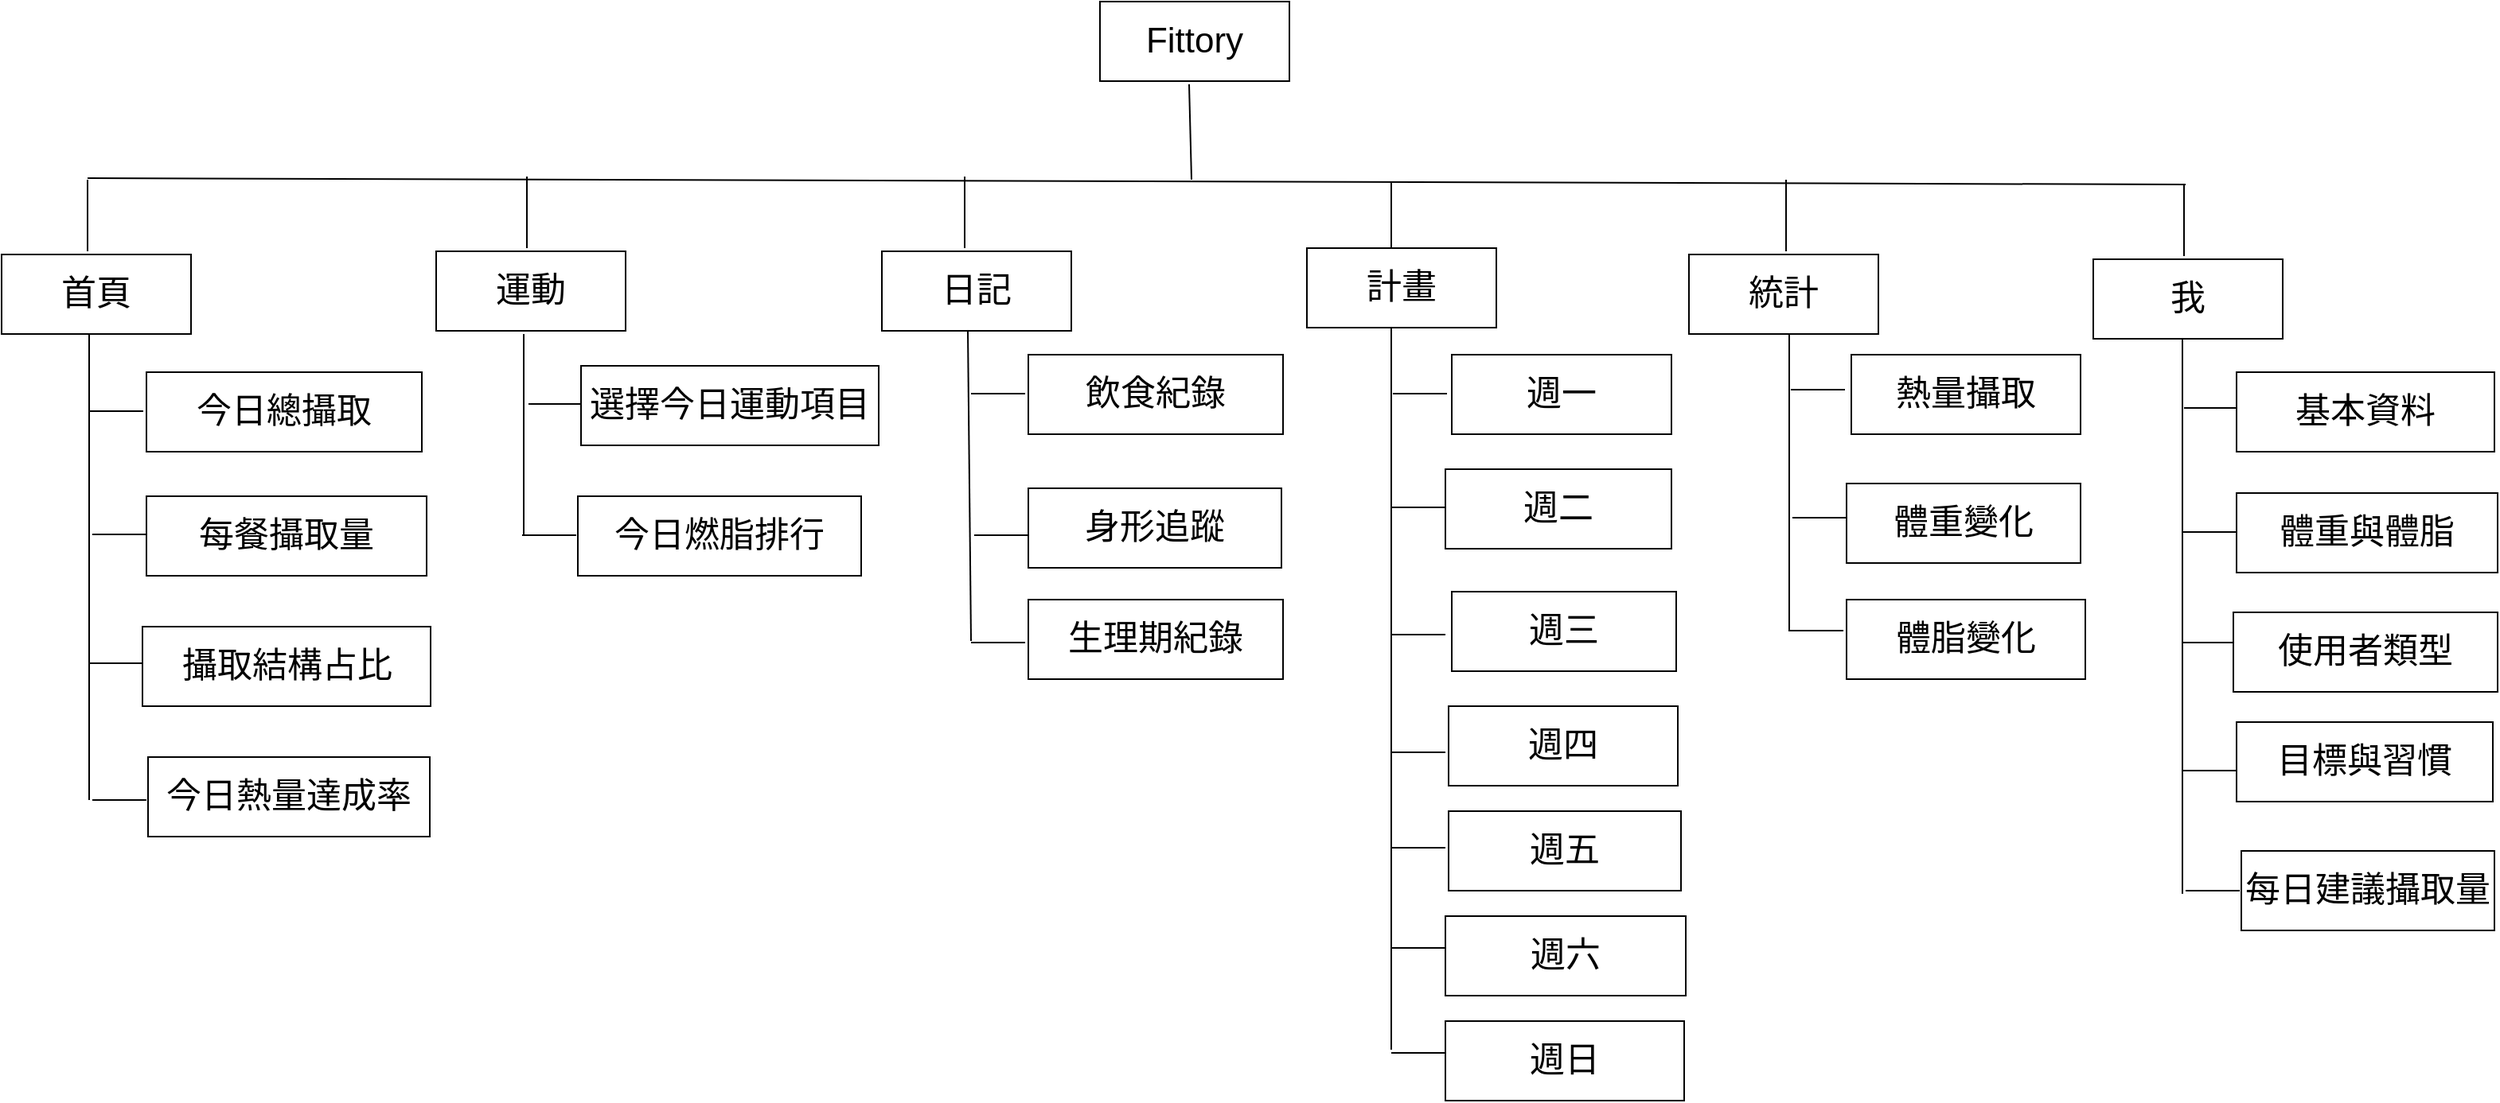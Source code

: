 <mxfile version="27.0.9">
  <diagram name="第 1 页" id="aIJT3h23TGsP0CDD_Zq_">
    <mxGraphModel dx="1426" dy="744" grid="0" gridSize="10" guides="1" tooltips="1" connect="1" arrows="1" fold="1" page="1" pageScale="1" pageWidth="1654" pageHeight="1169" math="0" shadow="0">
      <root>
        <mxCell id="0" />
        <mxCell id="1" parent="0" />
        <mxCell id="mB5caKfV8YgVqA-N02qW-1" value="&lt;font style=&quot;font-size: 22px;&quot;&gt;Fittory&lt;/font&gt;" style="rounded=0;whiteSpace=wrap;html=1;" parent="1" vertex="1">
          <mxGeometry x="699" y="82" width="119" height="50" as="geometry" />
        </mxCell>
        <mxCell id="mB5caKfV8YgVqA-N02qW-2" value="" style="endArrow=none;html=1;rounded=0;entryX=0.5;entryY=1;entryDx=0;entryDy=0;" parent="1" edge="1">
          <mxGeometry width="50" height="50" relative="1" as="geometry">
            <mxPoint x="756.5" y="194" as="sourcePoint" />
            <mxPoint x="755" y="134" as="targetPoint" />
            <Array as="points" />
          </mxGeometry>
        </mxCell>
        <mxCell id="mB5caKfV8YgVqA-N02qW-3" value="" style="endArrow=none;html=1;rounded=0;" parent="1" edge="1">
          <mxGeometry width="50" height="50" relative="1" as="geometry">
            <mxPoint x="63" y="239" as="sourcePoint" />
            <mxPoint x="63" y="194" as="targetPoint" />
          </mxGeometry>
        </mxCell>
        <mxCell id="mB5caKfV8YgVqA-N02qW-4" value="" style="endArrow=none;html=1;rounded=0;" parent="1" edge="1">
          <mxGeometry width="50" height="50" relative="1" as="geometry">
            <mxPoint x="63" y="193" as="sourcePoint" />
            <mxPoint x="1381" y="197" as="targetPoint" />
          </mxGeometry>
        </mxCell>
        <mxCell id="mB5caKfV8YgVqA-N02qW-5" value="" style="endArrow=none;html=1;rounded=0;" parent="1" edge="1">
          <mxGeometry width="50" height="50" relative="1" as="geometry">
            <mxPoint x="339" y="237" as="sourcePoint" />
            <mxPoint x="339" y="192" as="targetPoint" />
          </mxGeometry>
        </mxCell>
        <mxCell id="mB5caKfV8YgVqA-N02qW-6" value="" style="endArrow=none;html=1;rounded=0;" parent="1" edge="1">
          <mxGeometry width="50" height="50" relative="1" as="geometry">
            <mxPoint x="614" y="237" as="sourcePoint" />
            <mxPoint x="614" y="192" as="targetPoint" />
          </mxGeometry>
        </mxCell>
        <mxCell id="mB5caKfV8YgVqA-N02qW-7" value="" style="endArrow=none;html=1;rounded=0;" parent="1" edge="1">
          <mxGeometry width="50" height="50" relative="1" as="geometry">
            <mxPoint x="1130" y="239" as="sourcePoint" />
            <mxPoint x="1130" y="194" as="targetPoint" />
          </mxGeometry>
        </mxCell>
        <mxCell id="mB5caKfV8YgVqA-N02qW-8" value="&lt;font style=&quot;font-size: 22px;&quot;&gt;首頁&lt;/font&gt;" style="rounded=0;whiteSpace=wrap;html=1;" parent="1" vertex="1">
          <mxGeometry x="9" y="241" width="119" height="50" as="geometry" />
        </mxCell>
        <mxCell id="mB5caKfV8YgVqA-N02qW-9" value="&lt;font style=&quot;font-size: 22px;&quot;&gt;運動&lt;/font&gt;" style="rounded=0;whiteSpace=wrap;html=1;" parent="1" vertex="1">
          <mxGeometry x="282" y="239" width="119" height="50" as="geometry" />
        </mxCell>
        <mxCell id="mB5caKfV8YgVqA-N02qW-10" value="&lt;font style=&quot;font-size: 22px;&quot;&gt;日記&lt;/font&gt;" style="rounded=0;whiteSpace=wrap;html=1;" parent="1" vertex="1">
          <mxGeometry x="562" y="239" width="119" height="50" as="geometry" />
        </mxCell>
        <mxCell id="mB5caKfV8YgVqA-N02qW-11" value="&lt;font style=&quot;font-size: 22px;&quot;&gt;統計&lt;/font&gt;" style="rounded=0;whiteSpace=wrap;html=1;" parent="1" vertex="1">
          <mxGeometry x="1069" y="241" width="119" height="50" as="geometry" />
        </mxCell>
        <mxCell id="mB5caKfV8YgVqA-N02qW-12" value="" style="endArrow=none;html=1;rounded=0;" parent="1" edge="1">
          <mxGeometry width="50" height="50" relative="1" as="geometry">
            <mxPoint x="1380" y="242" as="sourcePoint" />
            <mxPoint x="1380" y="197" as="targetPoint" />
          </mxGeometry>
        </mxCell>
        <mxCell id="mB5caKfV8YgVqA-N02qW-13" value="&lt;font style=&quot;font-size: 22px;&quot;&gt;我&lt;/font&gt;" style="rounded=0;whiteSpace=wrap;html=1;" parent="1" vertex="1">
          <mxGeometry x="1323" y="244" width="119" height="50" as="geometry" />
        </mxCell>
        <mxCell id="mB5caKfV8YgVqA-N02qW-14" value="" style="endArrow=none;html=1;rounded=0;" parent="1" edge="1">
          <mxGeometry width="50" height="50" relative="1" as="geometry">
            <mxPoint x="64" y="584" as="sourcePoint" />
            <mxPoint x="64" y="291" as="targetPoint" />
          </mxGeometry>
        </mxCell>
        <mxCell id="mB5caKfV8YgVqA-N02qW-15" value="" style="endArrow=none;html=1;rounded=0;" parent="1" edge="1">
          <mxGeometry width="50" height="50" relative="1" as="geometry">
            <mxPoint x="64" y="339.5" as="sourcePoint" />
            <mxPoint x="98" y="339.5" as="targetPoint" />
          </mxGeometry>
        </mxCell>
        <mxCell id="mB5caKfV8YgVqA-N02qW-16" value="&lt;font style=&quot;font-size: 22px;&quot;&gt;今日總攝取&lt;/font&gt;" style="rounded=0;whiteSpace=wrap;html=1;" parent="1" vertex="1">
          <mxGeometry x="100" y="315" width="173" height="50" as="geometry" />
        </mxCell>
        <mxCell id="mB5caKfV8YgVqA-N02qW-17" value="" style="endArrow=none;html=1;rounded=0;" parent="1" edge="1">
          <mxGeometry width="50" height="50" relative="1" as="geometry">
            <mxPoint x="66" y="417" as="sourcePoint" />
            <mxPoint x="100" y="417" as="targetPoint" />
          </mxGeometry>
        </mxCell>
        <mxCell id="mB5caKfV8YgVqA-N02qW-18" value="&lt;font style=&quot;font-size: 22px;&quot;&gt;每餐攝取量&lt;/font&gt;" style="rounded=0;whiteSpace=wrap;html=1;" parent="1" vertex="1">
          <mxGeometry x="100" y="393" width="176" height="50" as="geometry" />
        </mxCell>
        <mxCell id="mB5caKfV8YgVqA-N02qW-19" value="" style="endArrow=none;html=1;rounded=0;" parent="1" edge="1">
          <mxGeometry width="50" height="50" relative="1" as="geometry">
            <mxPoint x="64" y="498" as="sourcePoint" />
            <mxPoint x="98" y="498" as="targetPoint" />
          </mxGeometry>
        </mxCell>
        <mxCell id="mB5caKfV8YgVqA-N02qW-20" value="&lt;font style=&quot;font-size: 22px;&quot;&gt;攝取結構占比&lt;/font&gt;" style="rounded=0;whiteSpace=wrap;html=1;" parent="1" vertex="1">
          <mxGeometry x="97.5" y="475" width="181" height="50" as="geometry" />
        </mxCell>
        <mxCell id="mB5caKfV8YgVqA-N02qW-21" value="" style="endArrow=none;html=1;rounded=0;" parent="1" edge="1">
          <mxGeometry width="50" height="50" relative="1" as="geometry">
            <mxPoint x="66" y="584" as="sourcePoint" />
            <mxPoint x="100" y="584" as="targetPoint" />
          </mxGeometry>
        </mxCell>
        <mxCell id="mB5caKfV8YgVqA-N02qW-22" value="&lt;font style=&quot;font-size: 22px;&quot;&gt;今日熱量達成率&lt;/font&gt;" style="rounded=0;whiteSpace=wrap;html=1;" parent="1" vertex="1">
          <mxGeometry x="101" y="557" width="177" height="50" as="geometry" />
        </mxCell>
        <mxCell id="mB5caKfV8YgVqA-N02qW-23" value="" style="endArrow=none;html=1;rounded=0;" parent="1" edge="1">
          <mxGeometry width="50" height="50" relative="1" as="geometry">
            <mxPoint x="618" y="484" as="sourcePoint" />
            <mxPoint x="616" y="289" as="targetPoint" />
          </mxGeometry>
        </mxCell>
        <mxCell id="mB5caKfV8YgVqA-N02qW-24" value="" style="endArrow=none;html=1;rounded=0;" parent="1" edge="1">
          <mxGeometry width="50" height="50" relative="1" as="geometry">
            <mxPoint x="618" y="328.5" as="sourcePoint" />
            <mxPoint x="652" y="328.5" as="targetPoint" />
          </mxGeometry>
        </mxCell>
        <mxCell id="mB5caKfV8YgVqA-N02qW-25" value="&lt;font style=&quot;font-size: 22px;&quot;&gt;飲食紀錄&lt;/font&gt;" style="rounded=0;whiteSpace=wrap;html=1;" parent="1" vertex="1">
          <mxGeometry x="654" y="304" width="160" height="50" as="geometry" />
        </mxCell>
        <mxCell id="mB5caKfV8YgVqA-N02qW-26" value="" style="endArrow=none;html=1;rounded=0;" parent="1" edge="1">
          <mxGeometry width="50" height="50" relative="1" as="geometry">
            <mxPoint x="620" y="417.5" as="sourcePoint" />
            <mxPoint x="654" y="417.5" as="targetPoint" />
          </mxGeometry>
        </mxCell>
        <mxCell id="mB5caKfV8YgVqA-N02qW-27" value="&lt;font style=&quot;font-size: 22px;&quot;&gt;身形追蹤&lt;/font&gt;" style="rounded=0;whiteSpace=wrap;html=1;" parent="1" vertex="1">
          <mxGeometry x="654" y="388" width="159" height="50" as="geometry" />
        </mxCell>
        <mxCell id="mB5caKfV8YgVqA-N02qW-28" value="" style="endArrow=none;html=1;rounded=0;" parent="1" edge="1">
          <mxGeometry width="50" height="50" relative="1" as="geometry">
            <mxPoint x="337" y="418" as="sourcePoint" />
            <mxPoint x="337" y="291" as="targetPoint" />
          </mxGeometry>
        </mxCell>
        <mxCell id="mB5caKfV8YgVqA-N02qW-29" value="" style="endArrow=none;html=1;rounded=0;" parent="1" edge="1">
          <mxGeometry width="50" height="50" relative="1" as="geometry">
            <mxPoint x="340" y="335" as="sourcePoint" />
            <mxPoint x="374" y="335" as="targetPoint" />
          </mxGeometry>
        </mxCell>
        <mxCell id="mB5caKfV8YgVqA-N02qW-30" value="&lt;font style=&quot;font-size: 22px;&quot;&gt;選擇今日運動項目&lt;/font&gt;" style="rounded=0;whiteSpace=wrap;html=1;" parent="1" vertex="1">
          <mxGeometry x="373" y="311" width="187" height="50" as="geometry" />
        </mxCell>
        <mxCell id="mB5caKfV8YgVqA-N02qW-31" value="" style="endArrow=none;html=1;rounded=0;" parent="1" edge="1">
          <mxGeometry width="50" height="50" relative="1" as="geometry">
            <mxPoint x="1379" y="643" as="sourcePoint" />
            <mxPoint x="1379" y="294" as="targetPoint" />
          </mxGeometry>
        </mxCell>
        <mxCell id="mB5caKfV8YgVqA-N02qW-32" value="" style="endArrow=none;html=1;rounded=0;" parent="1" edge="1">
          <mxGeometry width="50" height="50" relative="1" as="geometry">
            <mxPoint x="1380" y="337.5" as="sourcePoint" />
            <mxPoint x="1414" y="337.5" as="targetPoint" />
          </mxGeometry>
        </mxCell>
        <mxCell id="mB5caKfV8YgVqA-N02qW-33" value="&lt;font style=&quot;font-size: 22px;&quot;&gt;基本資料&lt;/font&gt;" style="rounded=0;whiteSpace=wrap;html=1;" parent="1" vertex="1">
          <mxGeometry x="1413" y="315" width="162" height="50" as="geometry" />
        </mxCell>
        <mxCell id="mB5caKfV8YgVqA-N02qW-34" value="" style="endArrow=none;html=1;rounded=0;" parent="1" edge="1">
          <mxGeometry width="50" height="50" relative="1" as="geometry">
            <mxPoint x="1379" y="415.5" as="sourcePoint" />
            <mxPoint x="1413" y="415.5" as="targetPoint" />
          </mxGeometry>
        </mxCell>
        <mxCell id="mB5caKfV8YgVqA-N02qW-35" value="&lt;font style=&quot;font-size: 22px;&quot;&gt;體重與體脂&lt;/font&gt;" style="rounded=0;whiteSpace=wrap;html=1;" parent="1" vertex="1">
          <mxGeometry x="1413" y="391" width="164" height="50" as="geometry" />
        </mxCell>
        <mxCell id="mB5caKfV8YgVqA-N02qW-36" value="" style="endArrow=none;html=1;rounded=0;" parent="1" edge="1">
          <mxGeometry width="50" height="50" relative="1" as="geometry">
            <mxPoint x="1379" y="485" as="sourcePoint" />
            <mxPoint x="1413" y="485" as="targetPoint" />
          </mxGeometry>
        </mxCell>
        <mxCell id="mB5caKfV8YgVqA-N02qW-39" value="&lt;font style=&quot;font-size: 22px;&quot;&gt;使用者類型&lt;/font&gt;" style="rounded=0;whiteSpace=wrap;html=1;" parent="1" vertex="1">
          <mxGeometry x="1411" y="466" width="166" height="50" as="geometry" />
        </mxCell>
        <mxCell id="mB5caKfV8YgVqA-N02qW-41" value="" style="endArrow=none;html=1;rounded=0;" parent="1" edge="1">
          <mxGeometry width="50" height="50" relative="1" as="geometry">
            <mxPoint x="1379" y="565.5" as="sourcePoint" />
            <mxPoint x="1413" y="565.5" as="targetPoint" />
          </mxGeometry>
        </mxCell>
        <mxCell id="mB5caKfV8YgVqA-N02qW-42" value="&lt;font style=&quot;font-size: 22px;&quot;&gt;目標與習慣&lt;/font&gt;" style="rounded=0;whiteSpace=wrap;html=1;" parent="1" vertex="1">
          <mxGeometry x="1413" y="535" width="161" height="50" as="geometry" />
        </mxCell>
        <mxCell id="mB5caKfV8YgVqA-N02qW-43" value="" style="endArrow=none;html=1;rounded=0;" parent="1" edge="1">
          <mxGeometry width="50" height="50" relative="1" as="geometry">
            <mxPoint x="1132" y="478" as="sourcePoint" />
            <mxPoint x="1132" y="291" as="targetPoint" />
          </mxGeometry>
        </mxCell>
        <mxCell id="mB5caKfV8YgVqA-N02qW-45" value="" style="endArrow=none;html=1;rounded=0;" parent="1" edge="1">
          <mxGeometry width="50" height="50" relative="1" as="geometry">
            <mxPoint x="1133" y="326" as="sourcePoint" />
            <mxPoint x="1167" y="326" as="targetPoint" />
          </mxGeometry>
        </mxCell>
        <mxCell id="mB5caKfV8YgVqA-N02qW-46" value="&lt;font style=&quot;font-size: 22px;&quot;&gt;熱量攝取&lt;/font&gt;" style="rounded=0;whiteSpace=wrap;html=1;" parent="1" vertex="1">
          <mxGeometry x="1171" y="304" width="144" height="50" as="geometry" />
        </mxCell>
        <mxCell id="mB5caKfV8YgVqA-N02qW-47" value="" style="endArrow=none;html=1;rounded=0;" parent="1" edge="1">
          <mxGeometry width="50" height="50" relative="1" as="geometry">
            <mxPoint x="1134" y="406.5" as="sourcePoint" />
            <mxPoint x="1168" y="406.5" as="targetPoint" />
          </mxGeometry>
        </mxCell>
        <mxCell id="mB5caKfV8YgVqA-N02qW-48" value="&lt;font style=&quot;font-size: 22px;&quot;&gt;體重變化&lt;/font&gt;" style="rounded=0;whiteSpace=wrap;html=1;" parent="1" vertex="1">
          <mxGeometry x="1168" y="385" width="147" height="50" as="geometry" />
        </mxCell>
        <mxCell id="mB5caKfV8YgVqA-N02qW-49" value="" style="endArrow=none;html=1;rounded=0;" parent="1" edge="1">
          <mxGeometry width="50" height="50" relative="1" as="geometry">
            <mxPoint x="1132" y="477.5" as="sourcePoint" />
            <mxPoint x="1166" y="477.5" as="targetPoint" />
          </mxGeometry>
        </mxCell>
        <mxCell id="mB5caKfV8YgVqA-N02qW-50" value="&lt;font style=&quot;font-size: 22px;&quot;&gt;體脂變化&lt;/font&gt;" style="rounded=0;whiteSpace=wrap;html=1;" parent="1" vertex="1">
          <mxGeometry x="1168" y="458" width="150" height="50" as="geometry" />
        </mxCell>
        <mxCell id="cxl8J2Actf3eUtO_4nz4-1" value="" style="endArrow=none;html=1;rounded=0;" edge="1" parent="1">
          <mxGeometry width="50" height="50" relative="1" as="geometry">
            <mxPoint x="336" y="417.5" as="sourcePoint" />
            <mxPoint x="370" y="417.5" as="targetPoint" />
          </mxGeometry>
        </mxCell>
        <mxCell id="cxl8J2Actf3eUtO_4nz4-2" value="&lt;font style=&quot;font-size: 22px;&quot;&gt;今日燃脂排行&lt;/font&gt;" style="rounded=0;whiteSpace=wrap;html=1;" vertex="1" parent="1">
          <mxGeometry x="371" y="393" width="178" height="50" as="geometry" />
        </mxCell>
        <mxCell id="cxl8J2Actf3eUtO_4nz4-3" value="" style="endArrow=none;html=1;rounded=0;" edge="1" parent="1">
          <mxGeometry width="50" height="50" relative="1" as="geometry">
            <mxPoint x="618" y="485" as="sourcePoint" />
            <mxPoint x="652" y="485" as="targetPoint" />
          </mxGeometry>
        </mxCell>
        <mxCell id="cxl8J2Actf3eUtO_4nz4-4" value="&lt;font style=&quot;font-size: 22px;&quot;&gt;生理期紀錄&lt;/font&gt;" style="rounded=0;whiteSpace=wrap;html=1;" vertex="1" parent="1">
          <mxGeometry x="654" y="458" width="160" height="50" as="geometry" />
        </mxCell>
        <mxCell id="cxl8J2Actf3eUtO_4nz4-5" value="" style="endArrow=none;html=1;rounded=0;" edge="1" parent="1">
          <mxGeometry width="50" height="50" relative="1" as="geometry">
            <mxPoint x="882" y="241" as="sourcePoint" />
            <mxPoint x="882" y="196" as="targetPoint" />
          </mxGeometry>
        </mxCell>
        <mxCell id="cxl8J2Actf3eUtO_4nz4-6" value="&lt;font style=&quot;font-size: 22px;&quot;&gt;計畫&lt;/font&gt;" style="rounded=0;whiteSpace=wrap;html=1;" vertex="1" parent="1">
          <mxGeometry x="829" y="237" width="119" height="50" as="geometry" />
        </mxCell>
        <mxCell id="cxl8J2Actf3eUtO_4nz4-7" value="" style="endArrow=none;html=1;rounded=0;" edge="1" parent="1">
          <mxGeometry width="50" height="50" relative="1" as="geometry">
            <mxPoint x="882" y="741" as="sourcePoint" />
            <mxPoint x="882" y="287" as="targetPoint" />
          </mxGeometry>
        </mxCell>
        <mxCell id="cxl8J2Actf3eUtO_4nz4-8" value="" style="endArrow=none;html=1;rounded=0;" edge="1" parent="1">
          <mxGeometry width="50" height="50" relative="1" as="geometry">
            <mxPoint x="883" y="328.5" as="sourcePoint" />
            <mxPoint x="917" y="328.5" as="targetPoint" />
          </mxGeometry>
        </mxCell>
        <mxCell id="cxl8J2Actf3eUtO_4nz4-9" value="&lt;font style=&quot;font-size: 22px;&quot;&gt;週一&lt;/font&gt;" style="rounded=0;whiteSpace=wrap;html=1;" vertex="1" parent="1">
          <mxGeometry x="920" y="304" width="138" height="50" as="geometry" />
        </mxCell>
        <mxCell id="cxl8J2Actf3eUtO_4nz4-10" value="" style="endArrow=none;html=1;rounded=0;" edge="1" parent="1">
          <mxGeometry width="50" height="50" relative="1" as="geometry">
            <mxPoint x="882" y="400" as="sourcePoint" />
            <mxPoint x="916" y="400" as="targetPoint" />
          </mxGeometry>
        </mxCell>
        <mxCell id="cxl8J2Actf3eUtO_4nz4-11" value="&lt;font style=&quot;font-size: 22px;&quot;&gt;週二&lt;/font&gt;" style="rounded=0;whiteSpace=wrap;html=1;" vertex="1" parent="1">
          <mxGeometry x="916" y="376" width="142" height="50" as="geometry" />
        </mxCell>
        <mxCell id="cxl8J2Actf3eUtO_4nz4-12" value="" style="endArrow=none;html=1;rounded=0;" edge="1" parent="1">
          <mxGeometry width="50" height="50" relative="1" as="geometry">
            <mxPoint x="882" y="480" as="sourcePoint" />
            <mxPoint x="916" y="480" as="targetPoint" />
          </mxGeometry>
        </mxCell>
        <mxCell id="cxl8J2Actf3eUtO_4nz4-13" value="&lt;font style=&quot;font-size: 22px;&quot;&gt;週三&lt;/font&gt;" style="rounded=0;whiteSpace=wrap;html=1;" vertex="1" parent="1">
          <mxGeometry x="920" y="453" width="141" height="50" as="geometry" />
        </mxCell>
        <mxCell id="cxl8J2Actf3eUtO_4nz4-14" value="" style="endArrow=none;html=1;rounded=0;" edge="1" parent="1">
          <mxGeometry width="50" height="50" relative="1" as="geometry">
            <mxPoint x="882" y="554" as="sourcePoint" />
            <mxPoint x="916" y="554" as="targetPoint" />
          </mxGeometry>
        </mxCell>
        <mxCell id="cxl8J2Actf3eUtO_4nz4-15" value="&lt;font style=&quot;font-size: 22px;&quot;&gt;週四&lt;/font&gt;" style="rounded=0;whiteSpace=wrap;html=1;" vertex="1" parent="1">
          <mxGeometry x="918" y="525" width="144" height="50" as="geometry" />
        </mxCell>
        <mxCell id="cxl8J2Actf3eUtO_4nz4-16" value="" style="endArrow=none;html=1;rounded=0;" edge="1" parent="1">
          <mxGeometry width="50" height="50" relative="1" as="geometry">
            <mxPoint x="882" y="614" as="sourcePoint" />
            <mxPoint x="916" y="614" as="targetPoint" />
          </mxGeometry>
        </mxCell>
        <mxCell id="cxl8J2Actf3eUtO_4nz4-17" value="&lt;font style=&quot;font-size: 22px;&quot;&gt;週五&lt;/font&gt;" style="rounded=0;whiteSpace=wrap;html=1;" vertex="1" parent="1">
          <mxGeometry x="918" y="591" width="146" height="50" as="geometry" />
        </mxCell>
        <mxCell id="cxl8J2Actf3eUtO_4nz4-18" value="" style="endArrow=none;html=1;rounded=0;" edge="1" parent="1">
          <mxGeometry width="50" height="50" relative="1" as="geometry">
            <mxPoint x="882" y="677" as="sourcePoint" />
            <mxPoint x="916" y="677" as="targetPoint" />
          </mxGeometry>
        </mxCell>
        <mxCell id="cxl8J2Actf3eUtO_4nz4-19" value="&lt;font style=&quot;font-size: 22px;&quot;&gt;週六&lt;/font&gt;" style="rounded=0;whiteSpace=wrap;html=1;" vertex="1" parent="1">
          <mxGeometry x="916" y="657" width="151" height="50" as="geometry" />
        </mxCell>
        <mxCell id="cxl8J2Actf3eUtO_4nz4-21" value="" style="endArrow=none;html=1;rounded=0;" edge="1" parent="1">
          <mxGeometry width="50" height="50" relative="1" as="geometry">
            <mxPoint x="882" y="743" as="sourcePoint" />
            <mxPoint x="916" y="743" as="targetPoint" />
          </mxGeometry>
        </mxCell>
        <mxCell id="cxl8J2Actf3eUtO_4nz4-23" value="&lt;font style=&quot;font-size: 22px;&quot;&gt;週日&lt;/font&gt;" style="rounded=0;whiteSpace=wrap;html=1;" vertex="1" parent="1">
          <mxGeometry x="916" y="723" width="150" height="50" as="geometry" />
        </mxCell>
        <mxCell id="cxl8J2Actf3eUtO_4nz4-24" value="" style="endArrow=none;html=1;rounded=0;" edge="1" parent="1">
          <mxGeometry width="50" height="50" relative="1" as="geometry">
            <mxPoint x="1381" y="641" as="sourcePoint" />
            <mxPoint x="1415" y="641" as="targetPoint" />
          </mxGeometry>
        </mxCell>
        <mxCell id="cxl8J2Actf3eUtO_4nz4-25" value="&lt;font style=&quot;font-size: 22px;&quot;&gt;每日建議攝取量&lt;/font&gt;" style="rounded=0;whiteSpace=wrap;html=1;" vertex="1" parent="1">
          <mxGeometry x="1416" y="616" width="159" height="50" as="geometry" />
        </mxCell>
      </root>
    </mxGraphModel>
  </diagram>
</mxfile>
